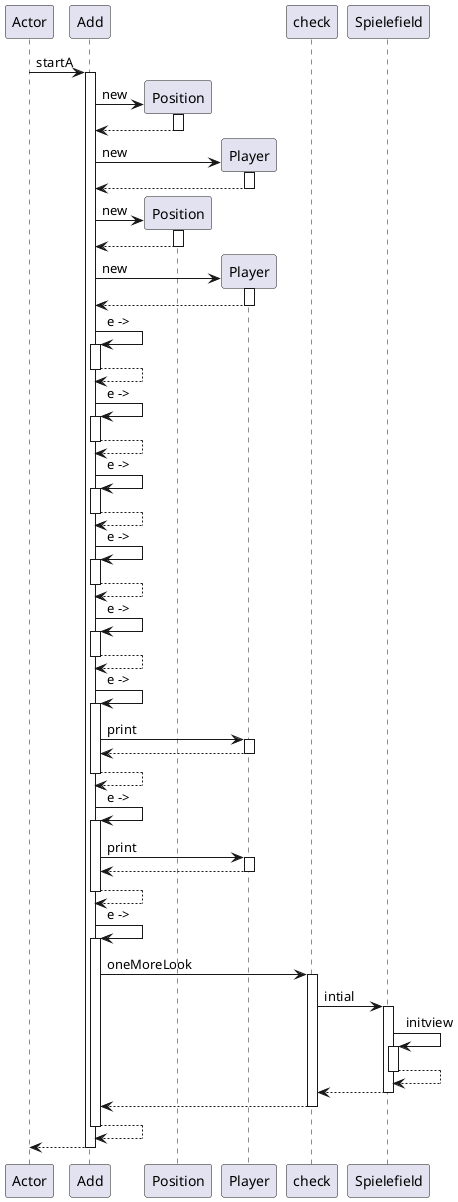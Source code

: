 @startuml
participant Actor
Actor -> Add : startA
activate Add
create Position
Add -> Position : new
activate Position
Position --> Add
deactivate Position
create Player
Add -> Player : new
activate Player
Player --> Add
deactivate Player
create Position
Add -> Position : new
activate Position
Position --> Add
deactivate Position
create Player
Add -> Player : new
activate Player
Player --> Add
deactivate Player
Add -> Add : e ->
activate Add
Add --> Add
deactivate Add
Add -> Add : e ->
activate Add
Add --> Add
deactivate Add
Add -> Add : e ->
activate Add
Add --> Add
deactivate Add
Add -> Add : e ->
activate Add
Add --> Add
deactivate Add
Add -> Add : e ->
activate Add
Add --> Add
deactivate Add
Add -> Add : e ->
activate Add
Add -> Player : print
activate Player
Player --> Add
deactivate Player
Add --> Add
deactivate Add
Add -> Add : e ->
activate Add
Add -> Player : print
activate Player
Player --> Add
deactivate Player
Add --> Add
deactivate Add
Add -> Add : e ->
activate Add
Add -> check : oneMoreLook
activate check
check -> Spielefield : intial
activate Spielefield
Spielefield -> Spielefield : initview
activate Spielefield
Spielefield --> Spielefield
deactivate Spielefield
Spielefield --> check
deactivate Spielefield
check --> Add
deactivate check
Add --> Add
deactivate Add
return
@enduml